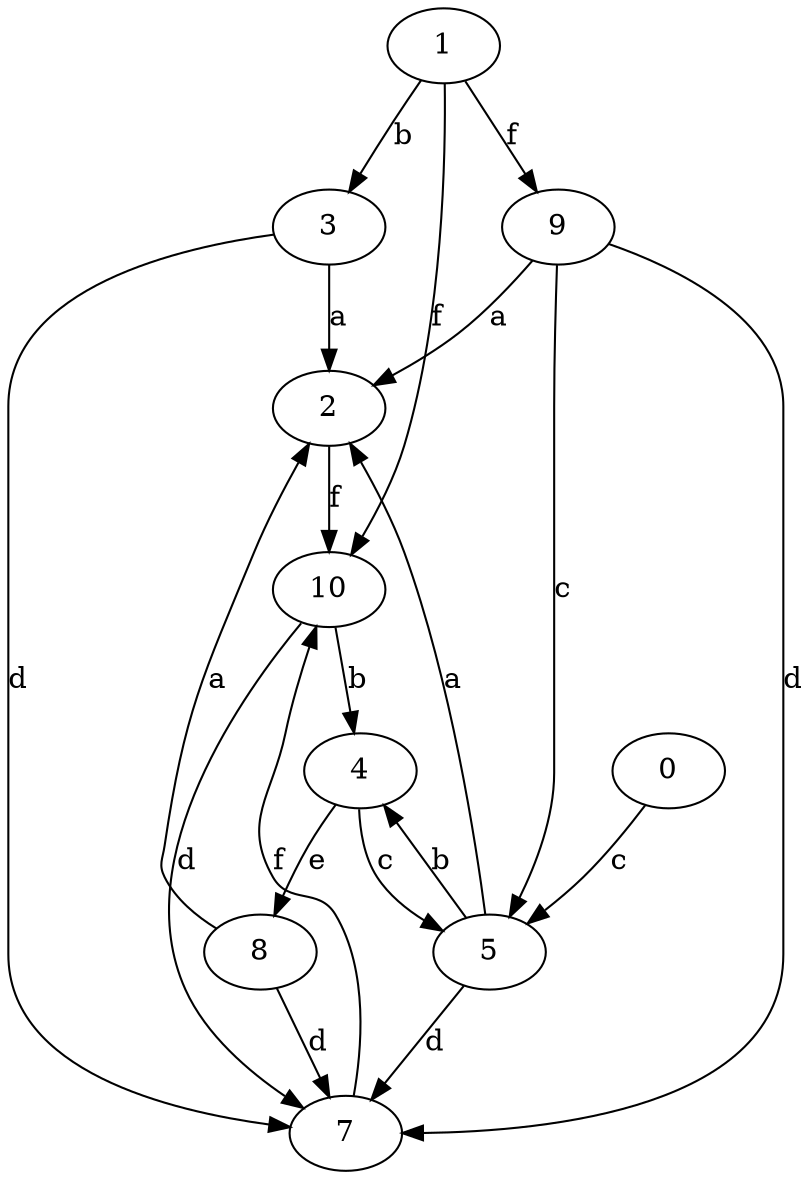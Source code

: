 strict digraph  {
1;
2;
3;
4;
0;
5;
7;
8;
9;
10;
1 -> 3  [label=b];
1 -> 9  [label=f];
1 -> 10  [label=f];
2 -> 10  [label=f];
3 -> 2  [label=a];
3 -> 7  [label=d];
4 -> 5  [label=c];
4 -> 8  [label=e];
0 -> 5  [label=c];
5 -> 2  [label=a];
5 -> 4  [label=b];
5 -> 7  [label=d];
7 -> 10  [label=f];
8 -> 2  [label=a];
8 -> 7  [label=d];
9 -> 2  [label=a];
9 -> 5  [label=c];
9 -> 7  [label=d];
10 -> 4  [label=b];
10 -> 7  [label=d];
}
